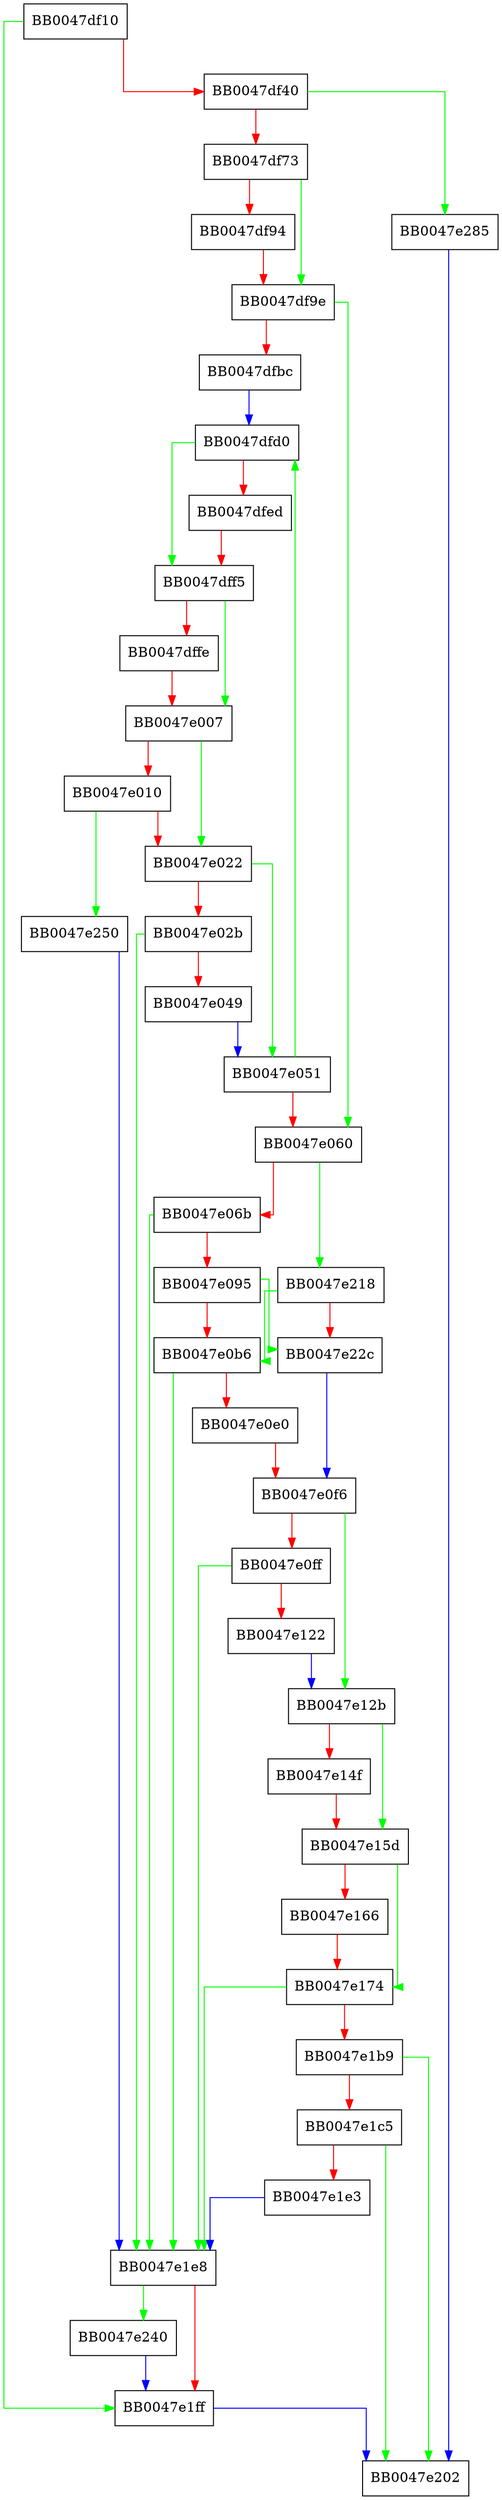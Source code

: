 digraph ssl_cert_dup {
  node [shape="box"];
  graph [splines=ortho];
  BB0047df10 -> BB0047e1ff [color="green"];
  BB0047df10 -> BB0047df40 [color="red"];
  BB0047df40 -> BB0047e285 [color="green"];
  BB0047df40 -> BB0047df73 [color="red"];
  BB0047df73 -> BB0047df9e [color="green"];
  BB0047df73 -> BB0047df94 [color="red"];
  BB0047df94 -> BB0047df9e [color="red"];
  BB0047df9e -> BB0047e060 [color="green"];
  BB0047df9e -> BB0047dfbc [color="red"];
  BB0047dfbc -> BB0047dfd0 [color="blue"];
  BB0047dfd0 -> BB0047dff5 [color="green"];
  BB0047dfd0 -> BB0047dfed [color="red"];
  BB0047dfed -> BB0047dff5 [color="red"];
  BB0047dff5 -> BB0047e007 [color="green"];
  BB0047dff5 -> BB0047dffe [color="red"];
  BB0047dffe -> BB0047e007 [color="red"];
  BB0047e007 -> BB0047e022 [color="green"];
  BB0047e007 -> BB0047e010 [color="red"];
  BB0047e010 -> BB0047e250 [color="green"];
  BB0047e010 -> BB0047e022 [color="red"];
  BB0047e022 -> BB0047e051 [color="green"];
  BB0047e022 -> BB0047e02b [color="red"];
  BB0047e02b -> BB0047e1e8 [color="green"];
  BB0047e02b -> BB0047e049 [color="red"];
  BB0047e049 -> BB0047e051 [color="blue"];
  BB0047e051 -> BB0047dfd0 [color="green"];
  BB0047e051 -> BB0047e060 [color="red"];
  BB0047e060 -> BB0047e218 [color="green"];
  BB0047e060 -> BB0047e06b [color="red"];
  BB0047e06b -> BB0047e1e8 [color="green"];
  BB0047e06b -> BB0047e095 [color="red"];
  BB0047e095 -> BB0047e22c [color="green"];
  BB0047e095 -> BB0047e0b6 [color="red"];
  BB0047e0b6 -> BB0047e1e8 [color="green"];
  BB0047e0b6 -> BB0047e0e0 [color="red"];
  BB0047e0e0 -> BB0047e0f6 [color="red"];
  BB0047e0f6 -> BB0047e12b [color="green"];
  BB0047e0f6 -> BB0047e0ff [color="red"];
  BB0047e0ff -> BB0047e1e8 [color="green"];
  BB0047e0ff -> BB0047e122 [color="red"];
  BB0047e122 -> BB0047e12b [color="blue"];
  BB0047e12b -> BB0047e15d [color="green"];
  BB0047e12b -> BB0047e14f [color="red"];
  BB0047e14f -> BB0047e15d [color="red"];
  BB0047e15d -> BB0047e174 [color="green"];
  BB0047e15d -> BB0047e166 [color="red"];
  BB0047e166 -> BB0047e174 [color="red"];
  BB0047e174 -> BB0047e1e8 [color="green"];
  BB0047e174 -> BB0047e1b9 [color="red"];
  BB0047e1b9 -> BB0047e202 [color="green"];
  BB0047e1b9 -> BB0047e1c5 [color="red"];
  BB0047e1c5 -> BB0047e202 [color="green"];
  BB0047e1c5 -> BB0047e1e3 [color="red"];
  BB0047e1e3 -> BB0047e1e8 [color="blue"];
  BB0047e1e8 -> BB0047e240 [color="green"];
  BB0047e1e8 -> BB0047e1ff [color="red"];
  BB0047e1ff -> BB0047e202 [color="blue"];
  BB0047e218 -> BB0047e0b6 [color="green"];
  BB0047e218 -> BB0047e22c [color="red"];
  BB0047e22c -> BB0047e0f6 [color="blue"];
  BB0047e240 -> BB0047e1ff [color="blue"];
  BB0047e250 -> BB0047e1e8 [color="blue"];
  BB0047e285 -> BB0047e202 [color="blue"];
}